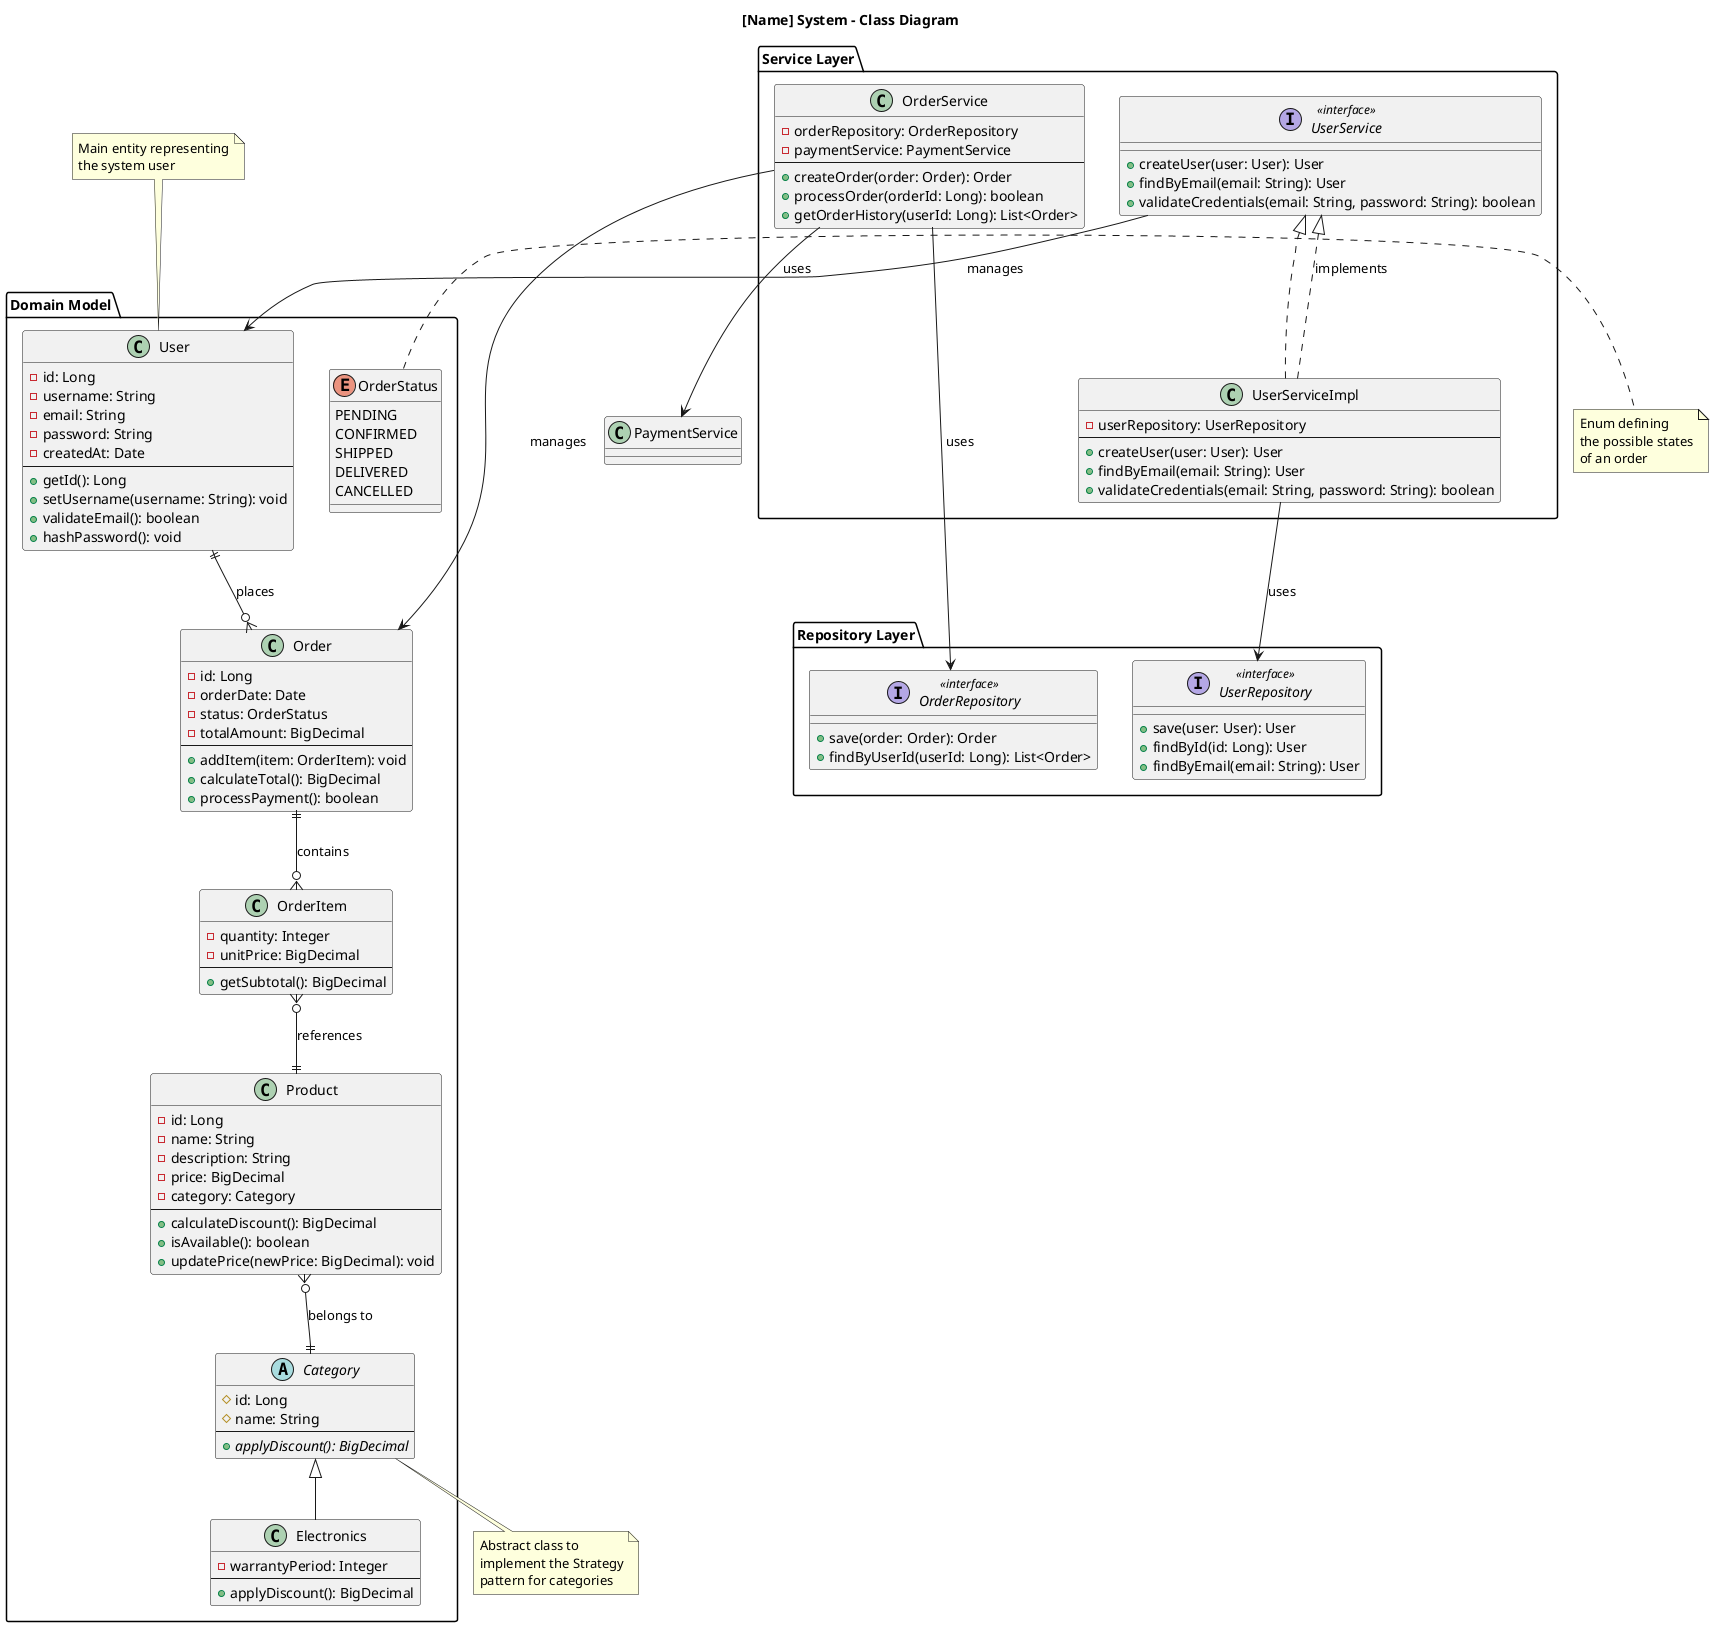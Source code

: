 @startuml Class-Diagram-Template
!define ENTITY class
!define SERVICE class
!define CONTROLLER class

title [Name] System - Class Diagram

package "Domain Model" {
  
  class User {
    - id: Long
    - username: String
    - email: String
    - password: String
    - createdAt: Date
    --
    + getId(): Long
    + setUsername(username: String): void
    + validateEmail(): boolean
    + hashPassword(): void
  }
  
  class Product {
    - id: Long
    - name: String
    - description: String
    - price: BigDecimal
    - category: Category
    --
    + calculateDiscount(): BigDecimal
    + isAvailable(): boolean
    + updatePrice(newPrice: BigDecimal): void
  }
  
  class Order {
    - id: Long
    - orderDate: Date
    - status: OrderStatus
    - totalAmount: BigDecimal
    --
    + addItem(item: OrderItem): void
    + calculateTotal(): BigDecimal
    + processPayment(): boolean
  }
  
  class OrderItem {
    - quantity: Integer
    - unitPrice: BigDecimal
    --
    + getSubtotal(): BigDecimal
  }
  
  enum OrderStatus {
    PENDING
    CONFIRMED
    SHIPPED
    DELIVERED
    CANCELLED
  }
  
  abstract class Category {
    # id: Long
    # name: String
    --
    + {abstract} applyDiscount(): BigDecimal
  }
  
  class Electronics extends Category {
    - warrantyPeriod: Integer
    --
    + applyDiscount(): BigDecimal
  }
}

package "Service Layer" {
  
  interface UserService <<interface>> {
    + createUser(user: User): User
    + findByEmail(email: String): User
    + validateCredentials(email: String, password: String): boolean
  }
  
  class UserServiceImpl implements UserService {
    - userRepository: UserRepository
    --
    + createUser(user: User): User
    + findByEmail(email: String): User
    + validateCredentials(email: String, password: String): boolean
  }
  
  class OrderService {
    - orderRepository: OrderRepository
    - paymentService: PaymentService
    --
    + createOrder(order: Order): Order
    + processOrder(orderId: Long): boolean
    + getOrderHistory(userId: Long): List<Order>
  }
}

package "Repository Layer" {
  
  interface UserRepository <<interface>> {
    + save(user: User): User
    + findById(id: Long): User
    + findByEmail(email: String): User
  }
  
  interface OrderRepository <<interface>> {
    + save(order: Order): Order
    + findByUserId(userId: Long): List<Order>
  }
}

' Relationships
User ||--o{ Order : "places"
Order ||--o{ OrderItem : "contains"
OrderItem }o--|| Product : "references"
Product }o--|| Category : "belongs to"

UserService --> User : "manages"
OrderService --> Order : "manages"
OrderService --> PaymentService : "uses"

UserServiceImpl ..|> UserService : "implements"
UserServiceImpl --> UserRepository : "uses"
OrderService --> OrderRepository : "uses"

' Explanatory notes
note top of User
  Main entity representing
  the system user
end note

note right of OrderStatus
  Enum defining
  the possible states
  of an order
end note

note bottom of Category
  Abstract class to
  implement the Strategy
  pattern for categories
end note

@enduml
